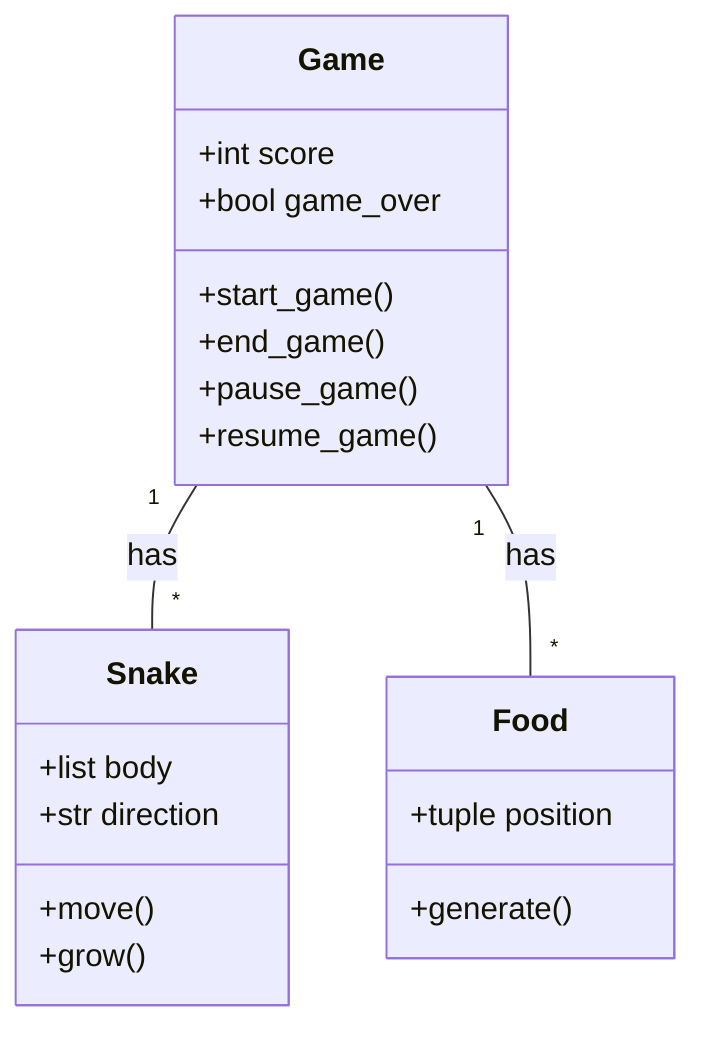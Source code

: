 classDiagram
    class Game{
        +int score
        +bool game_over
        +start_game()
        +end_game()
        +pause_game()
        +resume_game()
    }
    class Snake{
        +list body
        +str direction
        +move()
        +grow()
    }
    class Food{
        +tuple position
        +generate()
    }
    Game "1" -- "*" Snake: has
    Game "1" -- "*" Food: has